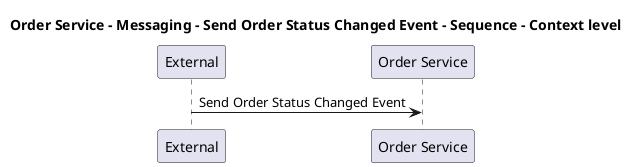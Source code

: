 @startuml

title Order Service - Messaging - Send Order Status Changed Event - Sequence - Context level

participant "External" as C4InterFlow.SoftwareSystems.ExternalSystem
participant "Order Service" as ECommercePlatform.SoftwareSystems.OrderService

C4InterFlow.SoftwareSystems.ExternalSystem -> ECommercePlatform.SoftwareSystems.OrderService : Send Order Status Changed Event


@enduml
